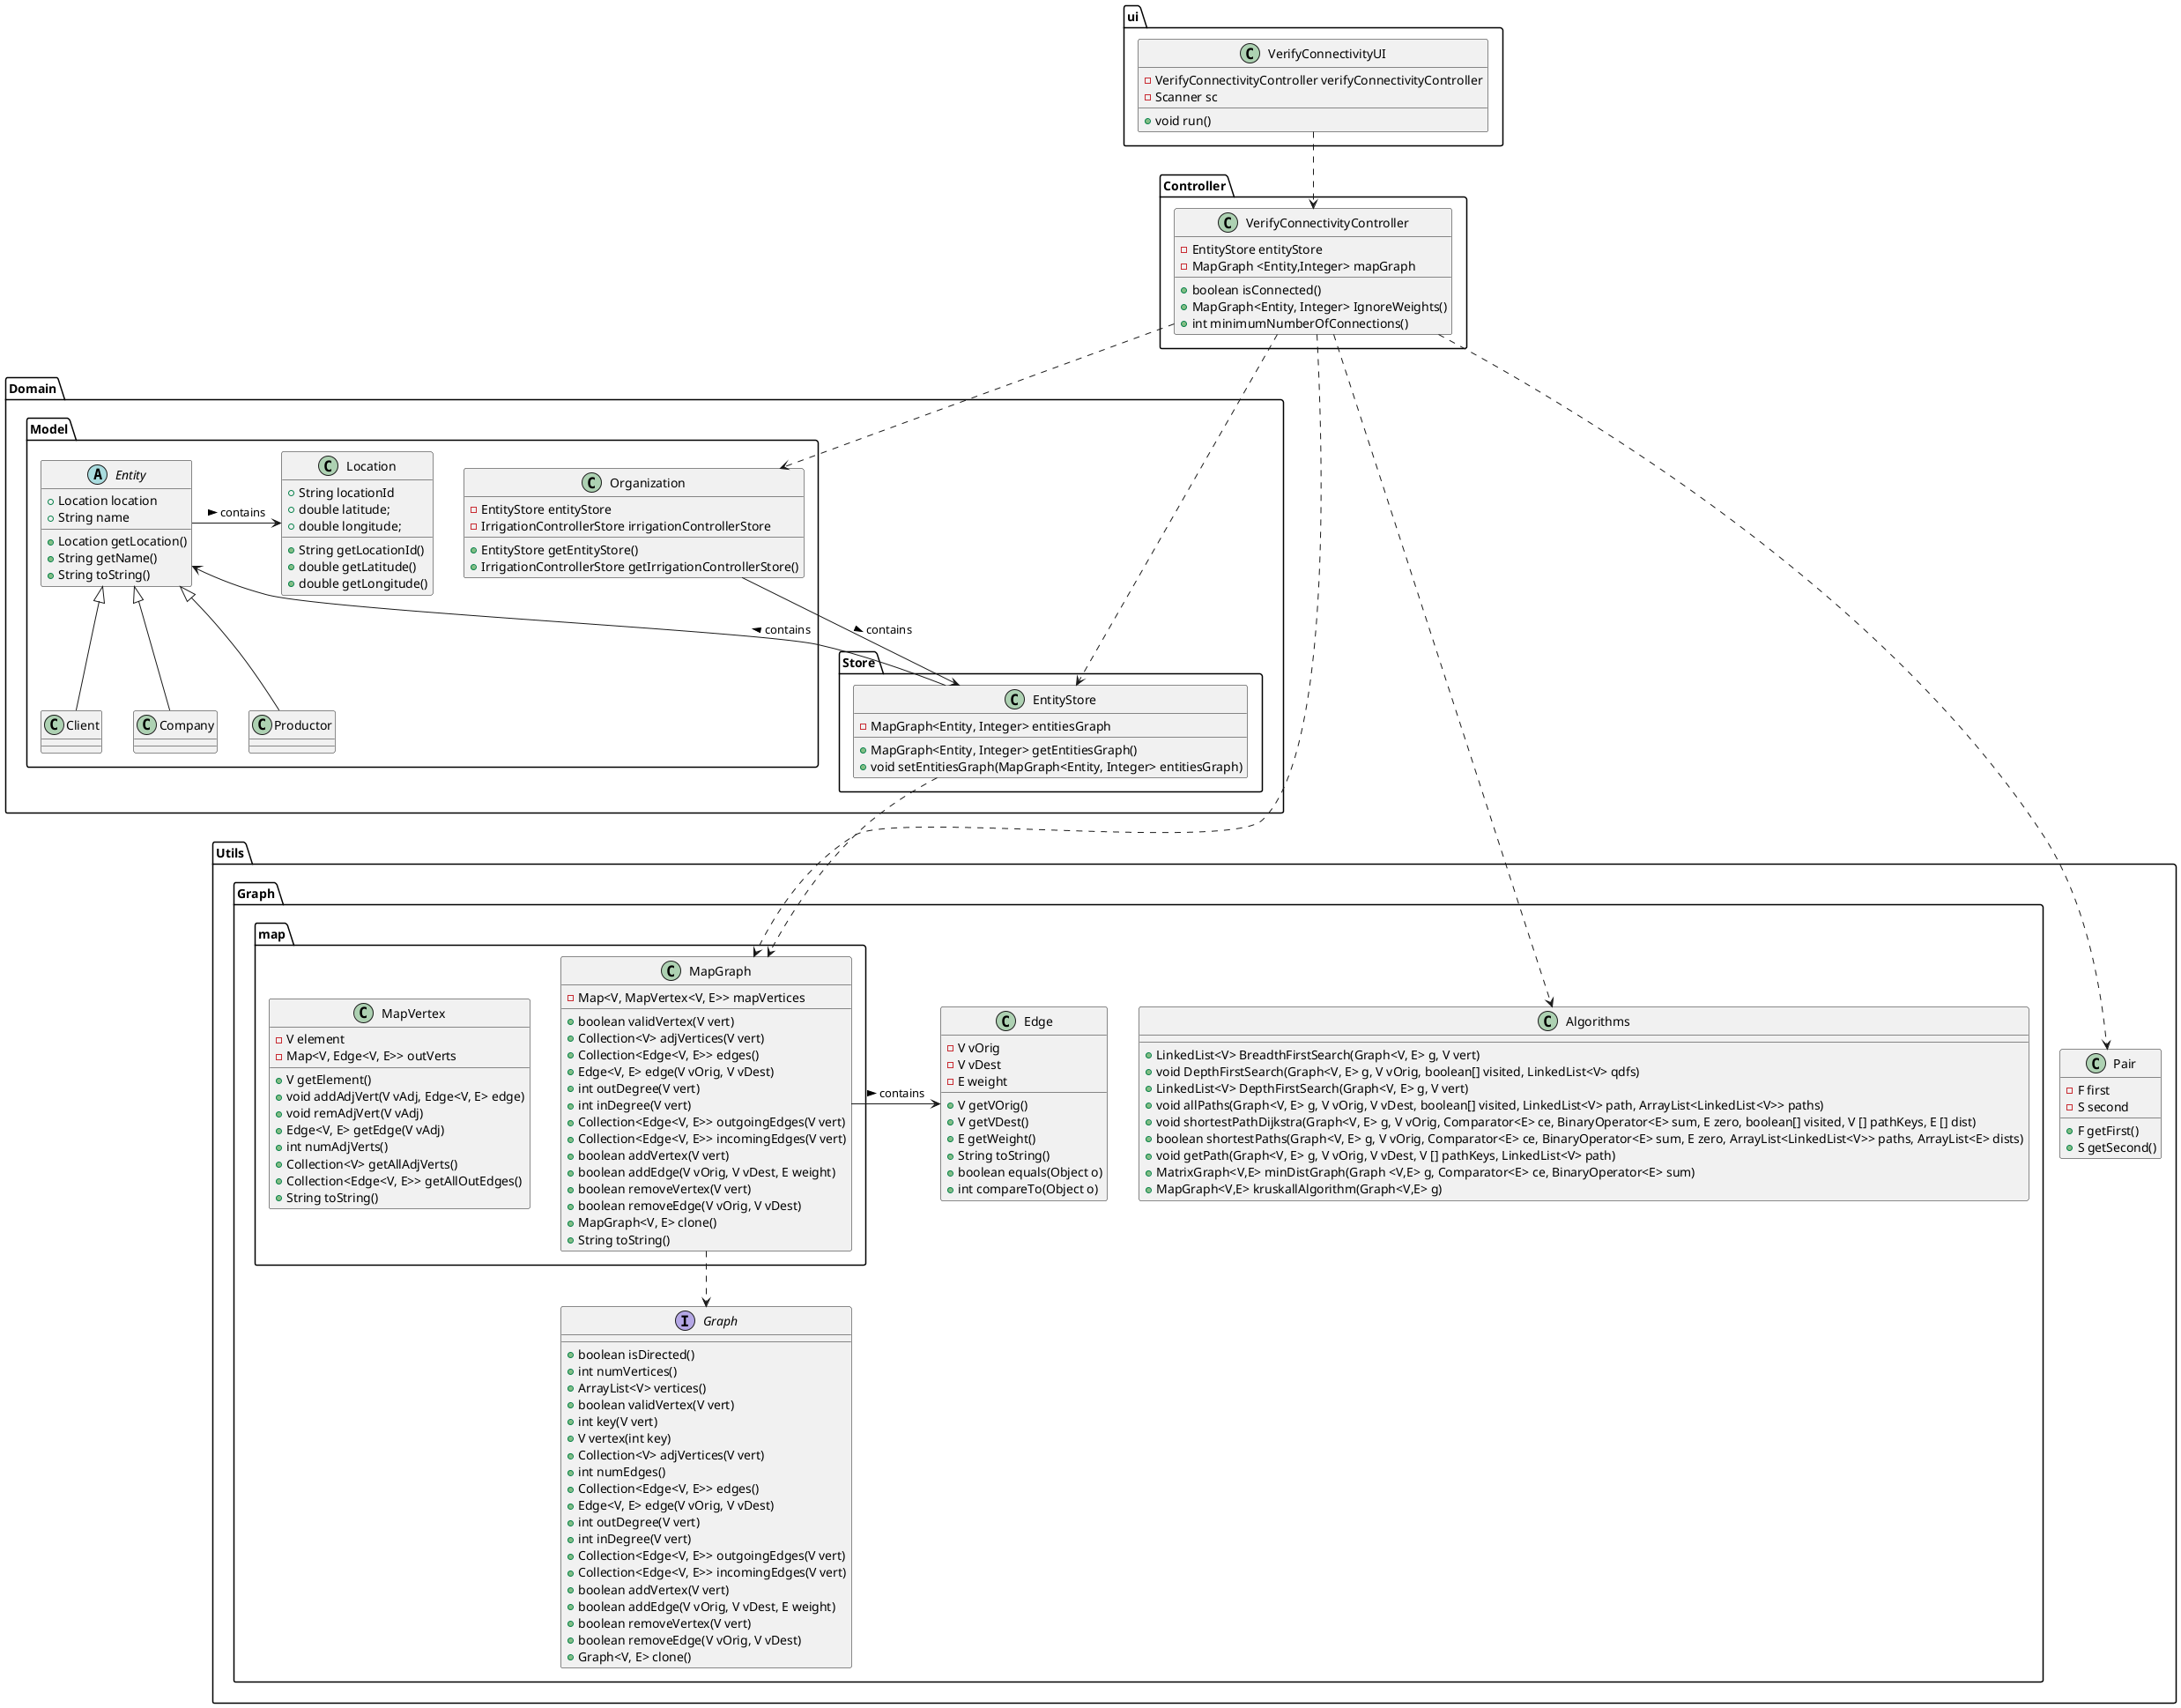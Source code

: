@startuml
'https://plantuml.com/class-diagram

package ui {
class VerifyConnectivityUI{
-VerifyConnectivityController verifyConnectivityController
-Scanner sc
+void run()
}

}
package Controller {
class VerifyConnectivityController{
-EntityStore entityStore
-MapGraph <Entity,Integer> mapGraph
+boolean isConnected()
+MapGraph<Entity, Integer> IgnoreWeights()
+int minimumNumberOfConnections()
}
}
package Domain {

package Store {
class EntityStore {
-MapGraph<Entity, Integer> entitiesGraph
+MapGraph<Entity, Integer> getEntitiesGraph()
+void setEntitiesGraph(MapGraph<Entity, Integer> entitiesGraph)
}
}
package Model {

abstract class Entity {
+Location location
+String name
+Location getLocation()
+String getName()
+String toString()

}

class Client extends Entity {
}

class Company extends Entity {
}

class Productor extends Entity {
}

class Location {
+String locationId
+double latitude;
+double longitude;
+String getLocationId()
+double getLatitude()
+double getLongitude()
}

class Organization {
-EntityStore entityStore
-IrrigationControllerStore irrigationControllerStore
+EntityStore getEntityStore()
+IrrigationControllerStore getIrrigationControllerStore()
}

}

}
package Utils {

class Pair {
-F first
-S second
+F getFirst()
+S getSecond()

}

package Graph {

package map {

class MapGraph {
-Map<V, MapVertex<V, E>> mapVertices
+boolean validVertex(V vert)
+Collection<V> adjVertices(V vert)
+Collection<Edge<V, E>> edges()
+Edge<V, E> edge(V vOrig, V vDest)
+int outDegree(V vert)
+int inDegree(V vert)
+ Collection<Edge<V, E>> outgoingEdges(V vert)
+Collection<Edge<V, E>> incomingEdges(V vert)
+boolean addVertex(V vert)
+boolean addEdge(V vOrig, V vDest, E weight)
+boolean removeVertex(V vert)
+boolean removeEdge(V vOrig, V vDest)
+MapGraph<V, E> clone()
+String toString()
}

class MapVertex {
-V element
-Map<V, Edge<V, E>> outVerts
+V getElement()
+void addAdjVert(V vAdj, Edge<V, E> edge)
+void remAdjVert(V vAdj)
+Edge<V, E> getEdge(V vAdj)
+int numAdjVerts()
+Collection<V> getAllAdjVerts()
+Collection<Edge<V, E>> getAllOutEdges()
+String toString()
}

}

class Edge {
-V vOrig
-V vDest
-E weight
+V getVOrig()
+V getVDest()
+E getWeight()
+String toString()
+boolean equals(Object o)
+int compareTo(Object o)
}

interface Graph {
+boolean isDirected()
+int numVertices()
+ArrayList<V> vertices()
+boolean validVertex(V vert)
+int key(V vert)
+V vertex(int key)
+Collection<V> adjVertices(V vert)
+int numEdges()
+Collection<Edge<V, E>> edges()
+Edge<V, E> edge(V vOrig, V vDest)
+int outDegree(V vert)
+int inDegree(V vert)
+Collection<Edge<V, E>> outgoingEdges(V vert)
+Collection<Edge<V, E>> incomingEdges(V vert)
+boolean addVertex(V vert)
+boolean addEdge(V vOrig, V vDest, E weight)
+boolean removeVertex(V vert)
+boolean removeEdge(V vOrig, V vDest)
+Graph<V, E> clone()
}

class Algorithms {
+LinkedList<V> BreadthFirstSearch(Graph<V, E> g, V vert)
+void DepthFirstSearch(Graph<V, E> g, V vOrig, boolean[] visited, LinkedList<V> qdfs)
+LinkedList<V> DepthFirstSearch(Graph<V, E> g, V vert)
+void allPaths(Graph<V, E> g, V vOrig, V vDest, boolean[] visited, LinkedList<V> path, ArrayList<LinkedList<V>> paths)
+void shortestPathDijkstra(Graph<V, E> g, V vOrig, Comparator<E> ce, BinaryOperator<E> sum, E zero, boolean[] visited, V [] pathKeys, E [] dist)
+boolean shortestPaths(Graph<V, E> g, V vOrig, Comparator<E> ce, BinaryOperator<E> sum, E zero, ArrayList<LinkedList<V>> paths, ArrayList<E> dists)
+void getPath(Graph<V, E> g, V vOrig, V vDest, V [] pathKeys, LinkedList<V> path)
+MatrixGraph<V,E> minDistGraph(Graph <V,E> g, Comparator<E> ce, BinaryOperator<E> sum)
+MapGraph<V,E> kruskallAlgorithm(Graph<V,E> g)
}

MapGraph .-> Graph
MapGraph -> Edge : contains >
VerifyConnectivityUI .-> VerifyConnectivityController
VerifyConnectivityController .-> MapGraph
VerifyConnectivityController .-> Algorithms
VerifyConnectivityController .-> Pair
VerifyConnectivityController .-> EntityStore
VerifyConnectivityController .-> Organization
EntityStore -> Entity : contains >
Organization --> EntityStore : contains >
EntityStore .-> MapGraph
Entity -> Location : contains >

@enduml